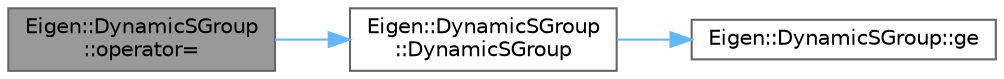 digraph "Eigen::DynamicSGroup::operator="
{
 // LATEX_PDF_SIZE
  bgcolor="transparent";
  edge [fontname=Helvetica,fontsize=10,labelfontname=Helvetica,labelfontsize=10];
  node [fontname=Helvetica,fontsize=10,shape=box,height=0.2,width=0.4];
  rankdir="LR";
  Node1 [id="Node000001",label="Eigen::DynamicSGroup\l::operator=",height=0.2,width=0.4,color="gray40", fillcolor="grey60", style="filled", fontcolor="black",tooltip=" "];
  Node1 -> Node2 [id="edge1_Node000001_Node000002",color="steelblue1",style="solid",tooltip=" "];
  Node2 [id="Node000002",label="Eigen::DynamicSGroup\l::DynamicSGroup",height=0.2,width=0.4,color="grey40", fillcolor="white", style="filled",URL="$class_eigen_1_1_dynamic_s_group.html#a4f0023200589f65ecc3d32f1cd787a66",tooltip=" "];
  Node2 -> Node3 [id="edge2_Node000002_Node000003",color="steelblue1",style="solid",tooltip=" "];
  Node3 [id="Node000003",label="Eigen::DynamicSGroup::ge",height=0.2,width=0.4,color="grey40", fillcolor="white", style="filled",URL="$class_eigen_1_1_dynamic_s_group.html#aea4e19fe3f69431011fdcd9564440cb4",tooltip=" "];
}
